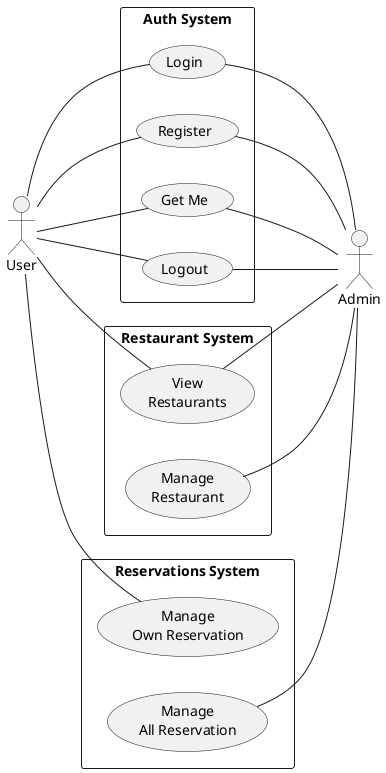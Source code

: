 @startuml Restaurant System Use Case Diagram

left to right direction

actor "User" as user
actor "Admin" as admin

rectangle "Auth System" as authSystem {
    usecase "Login" as login
    usecase "Register" as register
    usecase "Get Me" as getme
    usecase "Logout" as logout
}

rectangle "Restaurant System" as ResSystem {
    usecase "View\nRestaurants" as viewRestaurant
    usecase "Manage\nRestaurant" as manageRestaurant
}

rectangle "Reservations System" as reserSystem {
    usecase "Manage\nOwn Reservation" as manageOwnReservation
    usecase "Manage\nAll Reservation" as manageAllReservation
}


user -- login
user -- register
user -- getme
user -- logout
login -- admin
register -- admin
getme -- admin
logout -- admin

user -- viewRestaurant
manageRestaurant -- admin
viewRestaurant -- admin

user -- manageOwnReservation
manageAllReservation -- admin


@enduml